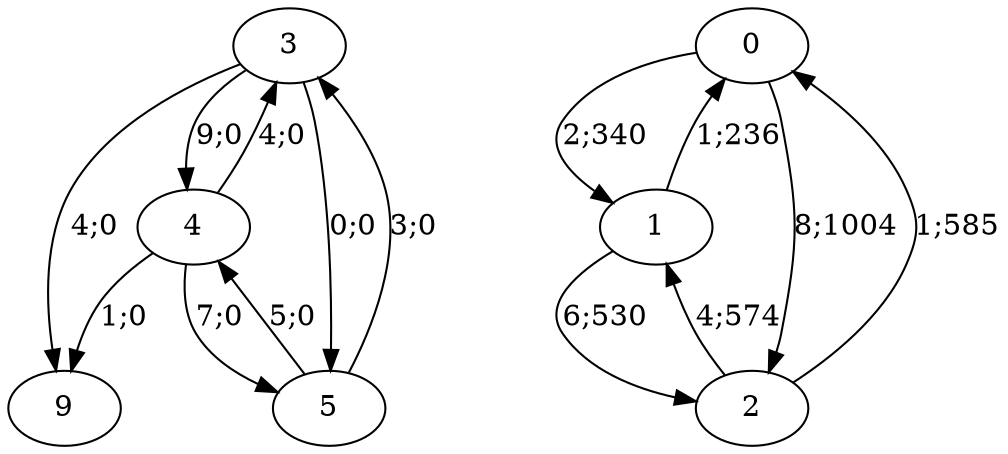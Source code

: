 digraph graph8351 {








3 -> 9 [color=black,label="4;0"]
3 -> 4 [color=black,label="9;0"]
3 -> 5 [color=black,label="0;0"]


4 -> 9 [color=black,label="1;0"]
4 -> 3 [color=black,label="4;0"]
4 -> 5 [color=black,label="7;0"]


5 -> 3 [color=black,label="3;0"]
5 -> 4 [color=black,label="5;0"]














0 -> 1 [color=black,label="2;340"]
0 -> 2 [color=black,label="8;1004"]


1 -> 0 [color=black,label="1;236"]
1 -> 2 [color=black,label="6;530"]


2 -> 0 [color=black,label="1;585"]
2 -> 1 [color=black,label="4;574"]



















}